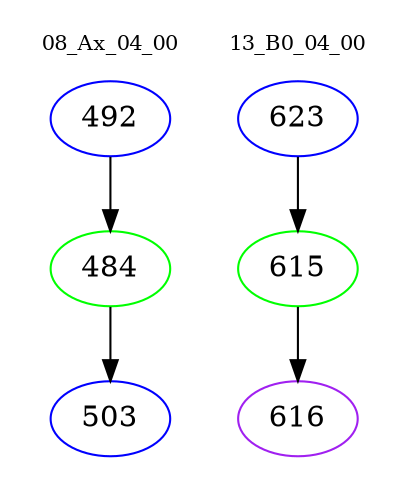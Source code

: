 digraph{
subgraph cluster_0 {
color = white
label = "08_Ax_04_00";
fontsize=10;
T0_492 [label="492", color="blue"]
T0_492 -> T0_484 [color="black"]
T0_484 [label="484", color="green"]
T0_484 -> T0_503 [color="black"]
T0_503 [label="503", color="blue"]
}
subgraph cluster_1 {
color = white
label = "13_B0_04_00";
fontsize=10;
T1_623 [label="623", color="blue"]
T1_623 -> T1_615 [color="black"]
T1_615 [label="615", color="green"]
T1_615 -> T1_616 [color="black"]
T1_616 [label="616", color="purple"]
}
}
